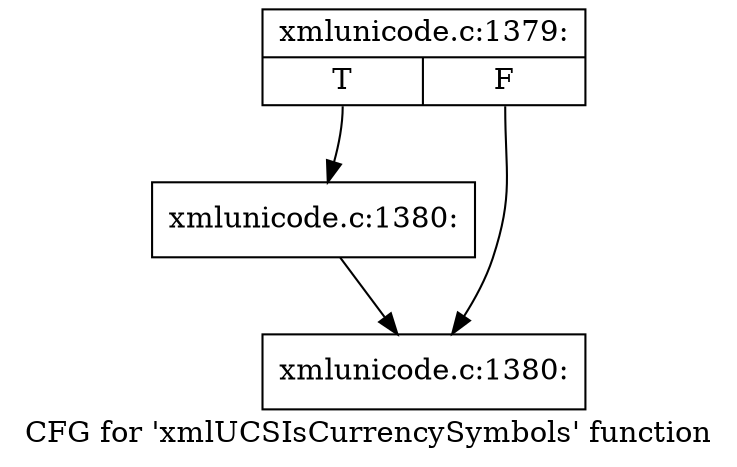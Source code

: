 digraph "CFG for 'xmlUCSIsCurrencySymbols' function" {
	label="CFG for 'xmlUCSIsCurrencySymbols' function";

	Node0x4e2c750 [shape=record,label="{xmlunicode.c:1379:|{<s0>T|<s1>F}}"];
	Node0x4e2c750:s0 -> Node0x4e2bd40;
	Node0x4e2c750:s1 -> Node0x4e2bbd0;
	Node0x4e2bd40 [shape=record,label="{xmlunicode.c:1380:}"];
	Node0x4e2bd40 -> Node0x4e2bbd0;
	Node0x4e2bbd0 [shape=record,label="{xmlunicode.c:1380:}"];
}

